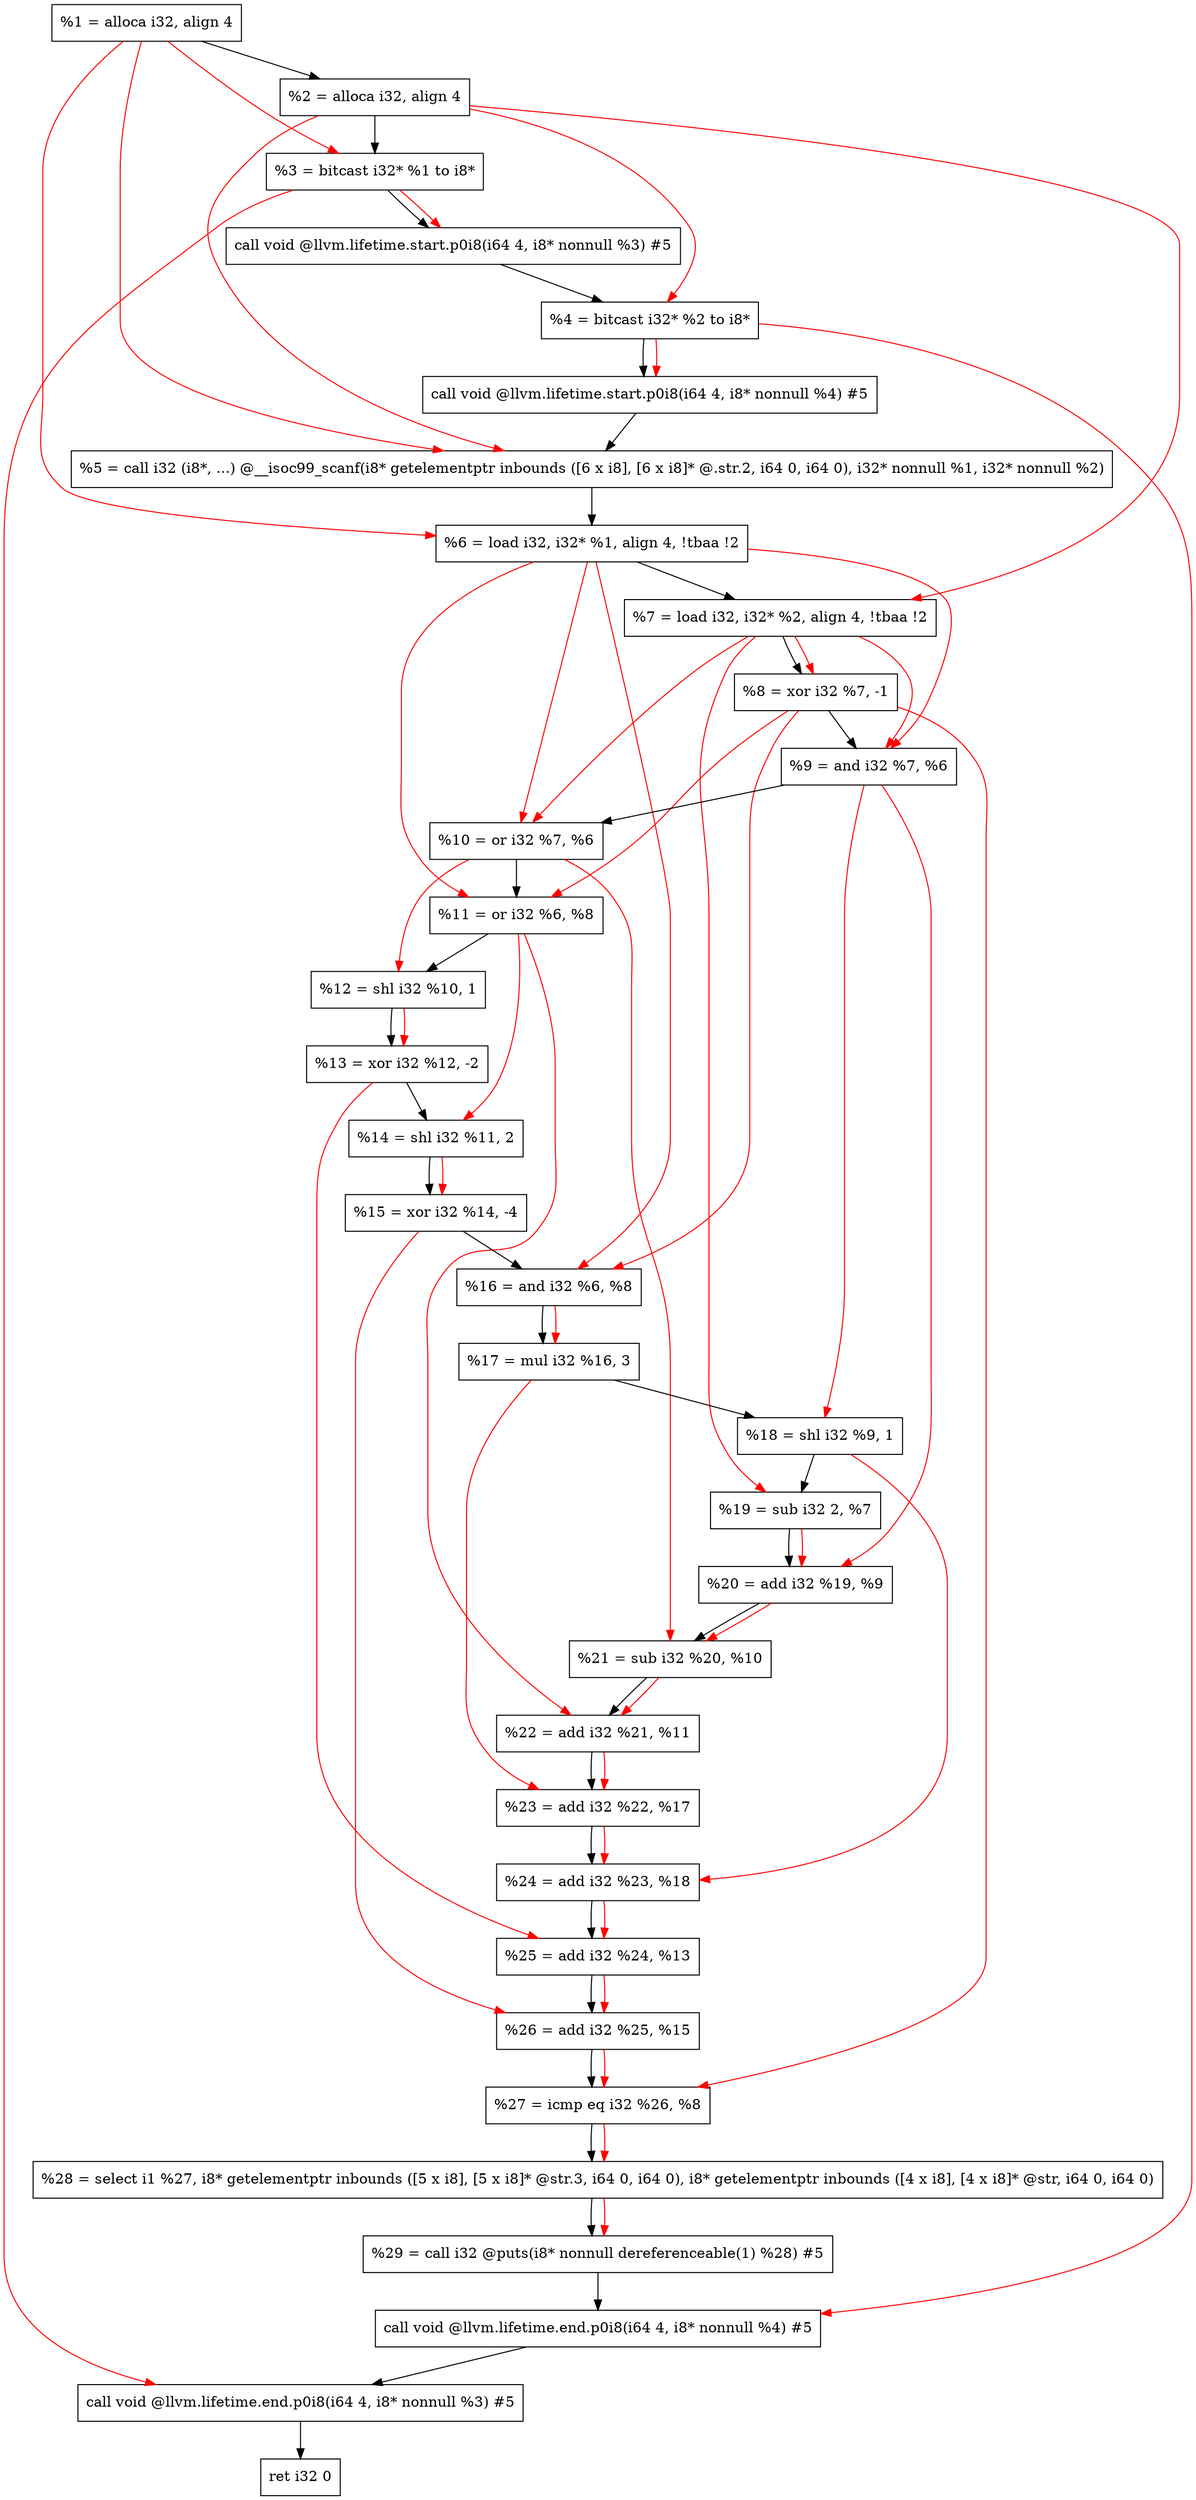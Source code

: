 digraph "DFG for'main' function" {
	Node0x236fad8[shape=record, label="  %1 = alloca i32, align 4"];
	Node0x236fb58[shape=record, label="  %2 = alloca i32, align 4"];
	Node0x236fbe8[shape=record, label="  %3 = bitcast i32* %1 to i8*"];
	Node0x2370048[shape=record, label="  call void @llvm.lifetime.start.p0i8(i64 4, i8* nonnull %3) #5"];
	Node0x2370128[shape=record, label="  %4 = bitcast i32* %2 to i8*"];
	Node0x2370248[shape=record, label="  call void @llvm.lifetime.start.p0i8(i64 4, i8* nonnull %4) #5"];
	Node0x2370480[shape=record, label="  %5 = call i32 (i8*, ...) @__isoc99_scanf(i8* getelementptr inbounds ([6 x i8], [6 x i8]* @.str.2, i64 0, i64 0), i32* nonnull %1, i32* nonnull %2)"];
	Node0x2370538[shape=record, label="  %6 = load i32, i32* %1, align 4, !tbaa !2"];
	Node0x23714a8[shape=record, label="  %7 = load i32, i32* %2, align 4, !tbaa !2"];
	Node0x2371b30[shape=record, label="  %8 = xor i32 %7, -1"];
	Node0x2371ba0[shape=record, label="  %9 = and i32 %7, %6"];
	Node0x2371c10[shape=record, label="  %10 = or i32 %7, %6"];
	Node0x2371c80[shape=record, label="  %11 = or i32 %6, %8"];
	Node0x2371cf0[shape=record, label="  %12 = shl i32 %10, 1"];
	Node0x2371d60[shape=record, label="  %13 = xor i32 %12, -2"];
	Node0x2371dd0[shape=record, label="  %14 = shl i32 %11, 2"];
	Node0x2371e40[shape=record, label="  %15 = xor i32 %14, -4"];
	Node0x2371eb0[shape=record, label="  %16 = and i32 %6, %8"];
	Node0x2371f20[shape=record, label="  %17 = mul i32 %16, 3"];
	Node0x2371f90[shape=record, label="  %18 = shl i32 %9, 1"];
	Node0x2372000[shape=record, label="  %19 = sub i32 2, %7"];
	Node0x2372070[shape=record, label="  %20 = add i32 %19, %9"];
	Node0x23720e0[shape=record, label="  %21 = sub i32 %20, %10"];
	Node0x2372150[shape=record, label="  %22 = add i32 %21, %11"];
	Node0x23721c0[shape=record, label="  %23 = add i32 %22, %17"];
	Node0x2372230[shape=record, label="  %24 = add i32 %23, %18"];
	Node0x23722a0[shape=record, label="  %25 = add i32 %24, %13"];
	Node0x2372310[shape=record, label="  %26 = add i32 %25, %15"];
	Node0x2372380[shape=record, label="  %27 = icmp eq i32 %26, %8"];
	Node0x23109d8[shape=record, label="  %28 = select i1 %27, i8* getelementptr inbounds ([5 x i8], [5 x i8]* @str.3, i64 0, i64 0), i8* getelementptr inbounds ([4 x i8], [4 x i8]* @str, i64 0, i64 0)"];
	Node0x2372410[shape=record, label="  %29 = call i32 @puts(i8* nonnull dereferenceable(1) %28) #5"];
	Node0x2372668[shape=record, label="  call void @llvm.lifetime.end.p0i8(i64 4, i8* nonnull %4) #5"];
	Node0x23727c8[shape=record, label="  call void @llvm.lifetime.end.p0i8(i64 4, i8* nonnull %3) #5"];
	Node0x2372888[shape=record, label="  ret i32 0"];
	Node0x236fad8 -> Node0x236fb58;
	Node0x236fb58 -> Node0x236fbe8;
	Node0x236fbe8 -> Node0x2370048;
	Node0x2370048 -> Node0x2370128;
	Node0x2370128 -> Node0x2370248;
	Node0x2370248 -> Node0x2370480;
	Node0x2370480 -> Node0x2370538;
	Node0x2370538 -> Node0x23714a8;
	Node0x23714a8 -> Node0x2371b30;
	Node0x2371b30 -> Node0x2371ba0;
	Node0x2371ba0 -> Node0x2371c10;
	Node0x2371c10 -> Node0x2371c80;
	Node0x2371c80 -> Node0x2371cf0;
	Node0x2371cf0 -> Node0x2371d60;
	Node0x2371d60 -> Node0x2371dd0;
	Node0x2371dd0 -> Node0x2371e40;
	Node0x2371e40 -> Node0x2371eb0;
	Node0x2371eb0 -> Node0x2371f20;
	Node0x2371f20 -> Node0x2371f90;
	Node0x2371f90 -> Node0x2372000;
	Node0x2372000 -> Node0x2372070;
	Node0x2372070 -> Node0x23720e0;
	Node0x23720e0 -> Node0x2372150;
	Node0x2372150 -> Node0x23721c0;
	Node0x23721c0 -> Node0x2372230;
	Node0x2372230 -> Node0x23722a0;
	Node0x23722a0 -> Node0x2372310;
	Node0x2372310 -> Node0x2372380;
	Node0x2372380 -> Node0x23109d8;
	Node0x23109d8 -> Node0x2372410;
	Node0x2372410 -> Node0x2372668;
	Node0x2372668 -> Node0x23727c8;
	Node0x23727c8 -> Node0x2372888;
edge [color=red]
	Node0x236fad8 -> Node0x236fbe8;
	Node0x236fbe8 -> Node0x2370048;
	Node0x236fb58 -> Node0x2370128;
	Node0x2370128 -> Node0x2370248;
	Node0x236fad8 -> Node0x2370480;
	Node0x236fb58 -> Node0x2370480;
	Node0x236fad8 -> Node0x2370538;
	Node0x236fb58 -> Node0x23714a8;
	Node0x23714a8 -> Node0x2371b30;
	Node0x23714a8 -> Node0x2371ba0;
	Node0x2370538 -> Node0x2371ba0;
	Node0x23714a8 -> Node0x2371c10;
	Node0x2370538 -> Node0x2371c10;
	Node0x2370538 -> Node0x2371c80;
	Node0x2371b30 -> Node0x2371c80;
	Node0x2371c10 -> Node0x2371cf0;
	Node0x2371cf0 -> Node0x2371d60;
	Node0x2371c80 -> Node0x2371dd0;
	Node0x2371dd0 -> Node0x2371e40;
	Node0x2370538 -> Node0x2371eb0;
	Node0x2371b30 -> Node0x2371eb0;
	Node0x2371eb0 -> Node0x2371f20;
	Node0x2371ba0 -> Node0x2371f90;
	Node0x23714a8 -> Node0x2372000;
	Node0x2372000 -> Node0x2372070;
	Node0x2371ba0 -> Node0x2372070;
	Node0x2372070 -> Node0x23720e0;
	Node0x2371c10 -> Node0x23720e0;
	Node0x23720e0 -> Node0x2372150;
	Node0x2371c80 -> Node0x2372150;
	Node0x2372150 -> Node0x23721c0;
	Node0x2371f20 -> Node0x23721c0;
	Node0x23721c0 -> Node0x2372230;
	Node0x2371f90 -> Node0x2372230;
	Node0x2372230 -> Node0x23722a0;
	Node0x2371d60 -> Node0x23722a0;
	Node0x23722a0 -> Node0x2372310;
	Node0x2371e40 -> Node0x2372310;
	Node0x2372310 -> Node0x2372380;
	Node0x2371b30 -> Node0x2372380;
	Node0x2372380 -> Node0x23109d8;
	Node0x23109d8 -> Node0x2372410;
	Node0x2370128 -> Node0x2372668;
	Node0x236fbe8 -> Node0x23727c8;
}
